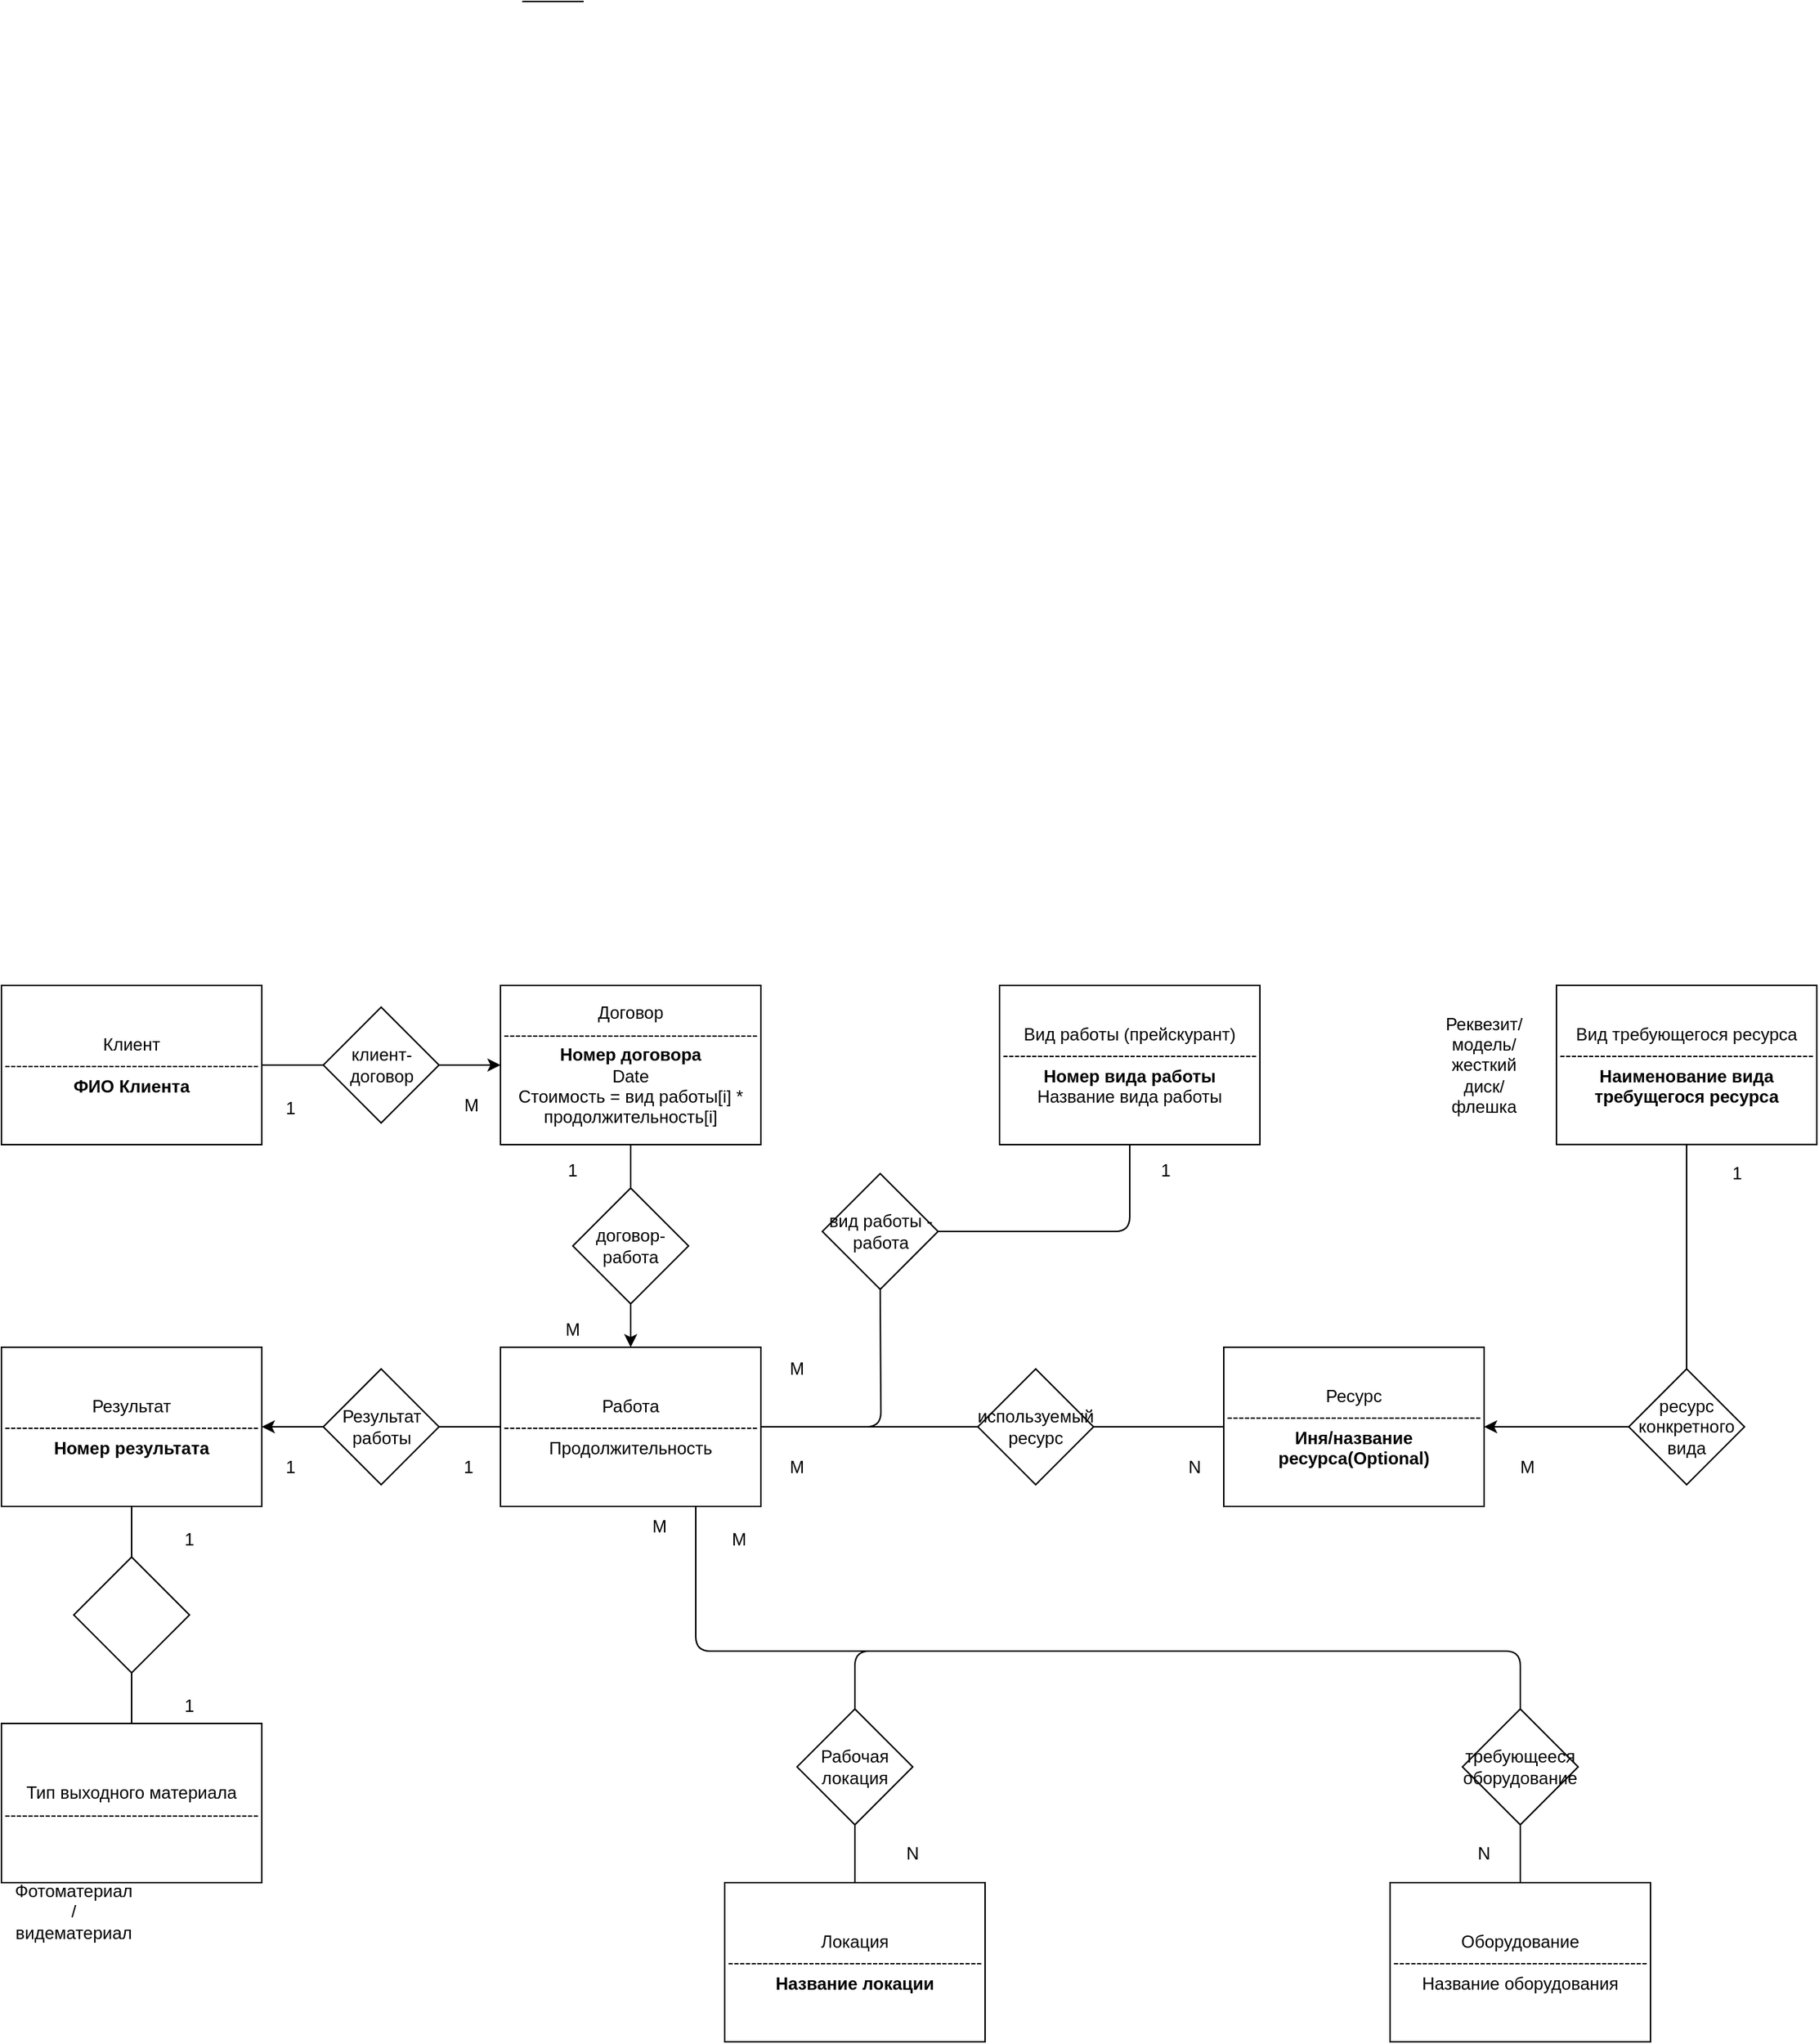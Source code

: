 <mxfile version="12.1.3" type="device" pages="1"><diagram id="CDXKgKr8vPmqdZj74s9o" name="Page-1"><mxGraphModel dx="1685" dy="1867" grid="1" gridSize="10" guides="1" tooltips="1" connect="1" arrows="1" fold="1" page="1" pageScale="1" pageWidth="850" pageHeight="1100" math="0" shadow="0"><root><mxCell id="0"/><mxCell id="1" parent="0"/><mxCell id="aPRDGDDODxM3uocc11BL-3" value="Клиент&lt;br&gt;--------------------------------------------&lt;br&gt;&lt;b&gt;ФИО Клиента&lt;/b&gt;" style="rounded=0;whiteSpace=wrap;html=1;" parent="1" vertex="1"><mxGeometry x="90" y="-90" width="180" height="110" as="geometry"/></mxCell><mxCell id="aPRDGDDODxM3uocc11BL-10" value="Локация&lt;br&gt;--------------------------------------------&lt;br&gt;&lt;b&gt;Название локации&lt;/b&gt;" style="rounded=0;whiteSpace=wrap;html=1;" parent="1" vertex="1"><mxGeometry x="590" y="530" width="180" height="110" as="geometry"/></mxCell><mxCell id="5D3j9vDxhgPOHVyCKGyy-1" value="Вид работы (прейскурант)&lt;br&gt;--------------------------------------------&lt;br&gt;&lt;b&gt;Номер вида работы&lt;/b&gt;&lt;br&gt;Название вида работы" style="rounded=0;whiteSpace=wrap;html=1;" parent="1" vertex="1"><mxGeometry x="780" y="-90" width="180" height="110" as="geometry"/></mxCell><mxCell id="5D3j9vDxhgPOHVyCKGyy-27" value="Договор&lt;br&gt;--------------------------------------------&lt;br&gt;&lt;b&gt;Номер договора&lt;br&gt;&lt;/b&gt;Date&lt;br&gt;Стоимость = вид работы[i] * продолжительность[i]" style="rounded=0;whiteSpace=wrap;html=1;" parent="1" vertex="1"><mxGeometry x="435" y="-90" width="180" height="110" as="geometry"/></mxCell><mxCell id="wRc3oV8PDMqzSo7fxHYp-1" value="" style="edgeStyle=orthogonalEdgeStyle;rounded=0;orthogonalLoop=1;jettySize=auto;html=1;" parent="1" source="5D3j9vDxhgPOHVyCKGyy-28" target="5D3j9vDxhgPOHVyCKGyy-27" edge="1"><mxGeometry relative="1" as="geometry"/></mxCell><mxCell id="5D3j9vDxhgPOHVyCKGyy-28" value="клиент-договор" style="rhombus;whiteSpace=wrap;html=1;" parent="1" vertex="1"><mxGeometry x="312.5" y="-75" width="80" height="80" as="geometry"/></mxCell><mxCell id="5D3j9vDxhgPOHVyCKGyy-30" value="" style="endArrow=none;html=1;exitX=0;exitY=0.5;exitDx=0;exitDy=0;entryX=1;entryY=0.5;entryDx=0;entryDy=0;" parent="1" edge="1"><mxGeometry width="50" height="50" relative="1" as="geometry"><mxPoint x="492.5" y="-770" as="sourcePoint"/><mxPoint x="450" y="-770" as="targetPoint"/></mxGeometry></mxCell><mxCell id="5D3j9vDxhgPOHVyCKGyy-39" value="Работа&lt;br&gt;--------------------------------------------&lt;br&gt;Продолжительность" style="rounded=0;whiteSpace=wrap;html=1;" parent="1" vertex="1"><mxGeometry x="435" y="160" width="180" height="110" as="geometry"/></mxCell><mxCell id="5D3j9vDxhgPOHVyCKGyy-40" value="вид работы - работа" style="rhombus;whiteSpace=wrap;html=1;" parent="1" vertex="1"><mxGeometry x="657.5" y="40" width="80" height="80" as="geometry"/></mxCell><mxCell id="5D3j9vDxhgPOHVyCKGyy-41" value="" style="endArrow=none;html=1;entryX=0.5;entryY=1;entryDx=0;entryDy=0;exitX=1;exitY=0.5;exitDx=0;exitDy=0;" parent="1" source="5D3j9vDxhgPOHVyCKGyy-39" target="5D3j9vDxhgPOHVyCKGyy-40" edge="1"><mxGeometry width="50" height="50" relative="1" as="geometry"><mxPoint x="40" y="580" as="sourcePoint"/><mxPoint x="90" y="530" as="targetPoint"/><Array as="points"><mxPoint x="698" y="215"/></Array></mxGeometry></mxCell><mxCell id="5D3j9vDxhgPOHVyCKGyy-42" value="" style="endArrow=none;html=1;exitX=0.5;exitY=1;exitDx=0;exitDy=0;entryX=1;entryY=0.5;entryDx=0;entryDy=0;" parent="1" source="5D3j9vDxhgPOHVyCKGyy-1" target="5D3j9vDxhgPOHVyCKGyy-40" edge="1"><mxGeometry width="50" height="50" relative="1" as="geometry"><mxPoint x="760" y="-25" as="sourcePoint"/><mxPoint x="815" y="-25" as="targetPoint"/><Array as="points"><mxPoint x="870" y="80"/></Array></mxGeometry></mxCell><mxCell id="5D3j9vDxhgPOHVyCKGyy-47" value="" style="edgeStyle=orthogonalEdgeStyle;rounded=0;orthogonalLoop=1;jettySize=auto;html=1;" parent="1" source="5D3j9vDxhgPOHVyCKGyy-43" target="5D3j9vDxhgPOHVyCKGyy-39" edge="1"><mxGeometry relative="1" as="geometry"/></mxCell><mxCell id="5D3j9vDxhgPOHVyCKGyy-43" value="договор-работа" style="rhombus;whiteSpace=wrap;html=1;" parent="1" vertex="1"><mxGeometry x="485" y="50" width="80" height="80" as="geometry"/></mxCell><mxCell id="5D3j9vDxhgPOHVyCKGyy-44" value="" style="endArrow=none;html=1;exitX=0.5;exitY=1;exitDx=0;exitDy=0;entryX=0.5;entryY=0;entryDx=0;entryDy=0;" parent="1" source="5D3j9vDxhgPOHVyCKGyy-27" target="5D3j9vDxhgPOHVyCKGyy-43" edge="1"><mxGeometry width="50" height="50" relative="1" as="geometry"><mxPoint x="445" y="-25" as="sourcePoint"/><mxPoint x="382.5" y="-25" as="targetPoint"/></mxGeometry></mxCell><mxCell id="5D3j9vDxhgPOHVyCKGyy-52" value="Рабочая локация" style="rhombus;whiteSpace=wrap;html=1;" parent="1" vertex="1"><mxGeometry x="640" y="410" width="80" height="80" as="geometry"/></mxCell><mxCell id="5D3j9vDxhgPOHVyCKGyy-59" value="" style="endArrow=none;html=1;exitX=0.5;exitY=1;exitDx=0;exitDy=0;entryX=0.5;entryY=0;entryDx=0;entryDy=0;" parent="1" source="5D3j9vDxhgPOHVyCKGyy-52" target="aPRDGDDODxM3uocc11BL-10" edge="1"><mxGeometry width="50" height="50" relative="1" as="geometry"><mxPoint x="602.5" y="-15" as="sourcePoint"/><mxPoint x="540" y="-15" as="targetPoint"/></mxGeometry></mxCell><mxCell id="wRc3oV8PDMqzSo7fxHYp-6" value="Оборудование&lt;br&gt;--------------------------------------------&lt;br&gt;Название оборудования" style="rounded=0;whiteSpace=wrap;html=1;" parent="1" vertex="1"><mxGeometry x="1050" y="530" width="180" height="110" as="geometry"/></mxCell><mxCell id="wRc3oV8PDMqzSo7fxHYp-7" value="требующееся оборудование" style="rhombus;whiteSpace=wrap;html=1;" parent="1" vertex="1"><mxGeometry x="1100" y="410" width="80" height="80" as="geometry"/></mxCell><mxCell id="wRc3oV8PDMqzSo7fxHYp-10" value="" style="endArrow=none;html=1;exitX=0.5;exitY=1;exitDx=0;exitDy=0;entryX=0.5;entryY=0;entryDx=0;entryDy=0;" parent="1" source="wRc3oV8PDMqzSo7fxHYp-7" target="wRc3oV8PDMqzSo7fxHYp-6" edge="1"><mxGeometry width="50" height="50" relative="1" as="geometry"><mxPoint x="920" y="500" as="sourcePoint"/><mxPoint x="920" y="540" as="targetPoint"/></mxGeometry></mxCell><mxCell id="wRc3oV8PDMqzSo7fxHYp-17" value="Результат&lt;br&gt;--------------------------------------------&lt;br&gt;&lt;b&gt;Номер результата&lt;/b&gt;" style="rounded=0;whiteSpace=wrap;html=1;" parent="1" vertex="1"><mxGeometry x="90" y="160" width="180" height="110" as="geometry"/></mxCell><mxCell id="wRc3oV8PDMqzSo7fxHYp-19" value="" style="edgeStyle=orthogonalEdgeStyle;rounded=0;orthogonalLoop=1;jettySize=auto;html=1;" parent="1" source="wRc3oV8PDMqzSo7fxHYp-18" target="wRc3oV8PDMqzSo7fxHYp-17" edge="1"><mxGeometry relative="1" as="geometry"/></mxCell><mxCell id="wRc3oV8PDMqzSo7fxHYp-18" value="Результат работы" style="rhombus;whiteSpace=wrap;html=1;" parent="1" vertex="1"><mxGeometry x="312.5" y="175" width="80" height="80" as="geometry"/></mxCell><mxCell id="wRc3oV8PDMqzSo7fxHYp-20" value="" style="endArrow=none;html=1;exitX=1;exitY=0.5;exitDx=0;exitDy=0;entryX=0;entryY=0.5;entryDx=0;entryDy=0;" parent="1" source="wRc3oV8PDMqzSo7fxHYp-18" target="5D3j9vDxhgPOHVyCKGyy-39" edge="1"><mxGeometry width="50" height="50" relative="1" as="geometry"><mxPoint x="322.5" y="-25" as="sourcePoint"/><mxPoint x="280" y="-25" as="targetPoint"/></mxGeometry></mxCell><mxCell id="RIvk5hDkhWSQCTV1kGDk-1" value="Вид требующегося ресурса&lt;br&gt;--------------------------------------------&lt;br&gt;&lt;b&gt;Наименование вида требущегося ресурса&lt;/b&gt;" style="rounded=0;whiteSpace=wrap;html=1;" vertex="1" parent="1"><mxGeometry x="1165" y="-90.1" width="180" height="110" as="geometry"/></mxCell><mxCell id="RIvk5hDkhWSQCTV1kGDk-2" value="Ресурс&lt;br&gt;--------------------------------------------&lt;br&gt;&lt;b&gt;Иня/название ресурса(Optional)&lt;/b&gt;" style="rounded=0;whiteSpace=wrap;html=1;" vertex="1" parent="1"><mxGeometry x="935" y="160" width="180" height="110" as="geometry"/></mxCell><mxCell id="RIvk5hDkhWSQCTV1kGDk-35" value="" style="edgeStyle=orthogonalEdgeStyle;rounded=0;orthogonalLoop=1;jettySize=auto;html=1;" edge="1" parent="1" source="RIvk5hDkhWSQCTV1kGDk-3" target="RIvk5hDkhWSQCTV1kGDk-2"><mxGeometry relative="1" as="geometry"/></mxCell><mxCell id="RIvk5hDkhWSQCTV1kGDk-3" value="ресурс конкретного вида" style="rhombus;whiteSpace=wrap;html=1;" vertex="1" parent="1"><mxGeometry x="1215" y="175" width="80" height="80" as="geometry"/></mxCell><mxCell id="RIvk5hDkhWSQCTV1kGDk-4" value="" style="endArrow=none;html=1;exitX=0.5;exitY=0;exitDx=0;exitDy=0;entryX=0.5;entryY=1;entryDx=0;entryDy=0;" edge="1" parent="1" source="RIvk5hDkhWSQCTV1kGDk-3" target="RIvk5hDkhWSQCTV1kGDk-1"><mxGeometry width="50" height="50" relative="1" as="geometry"><mxPoint x="402.5" y="225" as="sourcePoint"/><mxPoint x="445" y="225" as="targetPoint"/></mxGeometry></mxCell><mxCell id="RIvk5hDkhWSQCTV1kGDk-7" value="используемый ресурс" style="rhombus;whiteSpace=wrap;html=1;" vertex="1" parent="1"><mxGeometry x="765" y="175" width="80" height="80" as="geometry"/></mxCell><mxCell id="RIvk5hDkhWSQCTV1kGDk-8" value="" style="endArrow=none;html=1;exitX=0;exitY=0.5;exitDx=0;exitDy=0;entryX=1;entryY=0.5;entryDx=0;entryDy=0;" edge="1" parent="1" source="RIvk5hDkhWSQCTV1kGDk-2" target="RIvk5hDkhWSQCTV1kGDk-7"><mxGeometry width="50" height="50" relative="1" as="geometry"><mxPoint x="402.5" y="225" as="sourcePoint"/><mxPoint x="445" y="225" as="targetPoint"/><Array as="points"/></mxGeometry></mxCell><mxCell id="RIvk5hDkhWSQCTV1kGDk-9" value="" style="endArrow=none;html=1;exitX=0;exitY=0.5;exitDx=0;exitDy=0;entryX=1;entryY=0.5;entryDx=0;entryDy=0;" edge="1" parent="1" source="RIvk5hDkhWSQCTV1kGDk-7" target="5D3j9vDxhgPOHVyCKGyy-39"><mxGeometry width="50" height="50" relative="1" as="geometry"><mxPoint x="790" y="565" as="sourcePoint"/><mxPoint x="535" y="482.5" as="targetPoint"/><Array as="points"/></mxGeometry></mxCell><mxCell id="RIvk5hDkhWSQCTV1kGDk-10" value="Тип выходного материала&lt;br&gt;--------------------------------------------" style="rounded=0;whiteSpace=wrap;html=1;" vertex="1" parent="1"><mxGeometry x="90" y="420" width="180" height="110" as="geometry"/></mxCell><mxCell id="RIvk5hDkhWSQCTV1kGDk-11" value="" style="rhombus;whiteSpace=wrap;html=1;" vertex="1" parent="1"><mxGeometry x="140" y="305" width="80" height="80" as="geometry"/></mxCell><mxCell id="RIvk5hDkhWSQCTV1kGDk-12" value="" style="endArrow=none;html=1;exitX=0.5;exitY=0;exitDx=0;exitDy=0;entryX=0.5;entryY=1;entryDx=0;entryDy=0;" edge="1" parent="1" source="RIvk5hDkhWSQCTV1kGDk-11" target="wRc3oV8PDMqzSo7fxHYp-17"><mxGeometry width="50" height="50" relative="1" as="geometry"><mxPoint x="402.5" y="225" as="sourcePoint"/><mxPoint x="445" y="225" as="targetPoint"/><Array as="points"><mxPoint x="180" y="290"/></Array></mxGeometry></mxCell><mxCell id="RIvk5hDkhWSQCTV1kGDk-13" value="" style="endArrow=none;html=1;exitX=0.5;exitY=0;exitDx=0;exitDy=0;entryX=0.5;entryY=1;entryDx=0;entryDy=0;" edge="1" parent="1" source="RIvk5hDkhWSQCTV1kGDk-10" target="RIvk5hDkhWSQCTV1kGDk-11"><mxGeometry width="50" height="50" relative="1" as="geometry"><mxPoint x="420" y="360" as="sourcePoint"/><mxPoint x="490" y="280" as="targetPoint"/><Array as="points"/></mxGeometry></mxCell><mxCell id="RIvk5hDkhWSQCTV1kGDk-15" value="Фотоматериал / видематериал" style="text;html=1;strokeColor=none;fillColor=none;align=center;verticalAlign=middle;whiteSpace=wrap;rounded=0;" vertex="1" parent="1"><mxGeometry x="120" y="540" width="40" height="20" as="geometry"/></mxCell><mxCell id="RIvk5hDkhWSQCTV1kGDk-31" value="Реквезит/модель/жесткий диск/флешка" style="text;html=1;strokeColor=none;fillColor=none;align=center;verticalAlign=middle;whiteSpace=wrap;rounded=0;" vertex="1" parent="1"><mxGeometry x="1095" y="-45" width="40" height="20" as="geometry"/></mxCell><mxCell id="RIvk5hDkhWSQCTV1kGDk-36" value="" style="endArrow=none;html=1;exitX=0.5;exitY=0;exitDx=0;exitDy=0;entryX=0.5;entryY=0;entryDx=0;entryDy=0;" edge="1" parent="1" source="wRc3oV8PDMqzSo7fxHYp-7" target="5D3j9vDxhgPOHVyCKGyy-52"><mxGeometry width="50" height="50" relative="1" as="geometry"><mxPoint x="690" y="500" as="sourcePoint"/><mxPoint x="690" y="540" as="targetPoint"/><Array as="points"><mxPoint x="1140" y="370"/><mxPoint x="915" y="370"/><mxPoint x="680" y="370"/></Array></mxGeometry></mxCell><mxCell id="RIvk5hDkhWSQCTV1kGDk-37" value="" style="endArrow=none;html=1;entryX=0.75;entryY=1;entryDx=0;entryDy=0;" edge="1" parent="1" target="5D3j9vDxhgPOHVyCKGyy-39"><mxGeometry width="50" height="50" relative="1" as="geometry"><mxPoint x="900" y="370" as="sourcePoint"/><mxPoint x="610" y="300" as="targetPoint"/><Array as="points"><mxPoint x="570" y="370"/></Array></mxGeometry></mxCell><mxCell id="RIvk5hDkhWSQCTV1kGDk-39" value="1" style="text;html=1;strokeColor=none;fillColor=none;align=center;verticalAlign=middle;whiteSpace=wrap;rounded=0;" vertex="1" parent="1"><mxGeometry x="270" y="-15" width="40" height="20" as="geometry"/></mxCell><mxCell id="RIvk5hDkhWSQCTV1kGDk-43" value="" style="endArrow=none;html=1;exitX=0;exitY=0.5;exitDx=0;exitDy=0;entryX=1;entryY=0.5;entryDx=0;entryDy=0;" edge="1" parent="1" source="5D3j9vDxhgPOHVyCKGyy-28" target="aPRDGDDODxM3uocc11BL-3"><mxGeometry width="50" height="50" relative="1" as="geometry"><mxPoint x="190" y="315" as="sourcePoint"/><mxPoint x="190" y="280" as="targetPoint"/><Array as="points"/></mxGeometry></mxCell><mxCell id="RIvk5hDkhWSQCTV1kGDk-45" value="M" style="text;html=1;strokeColor=none;fillColor=none;align=center;verticalAlign=middle;whiteSpace=wrap;rounded=0;" vertex="1" parent="1"><mxGeometry x="395" y="-20" width="40" height="25" as="geometry"/></mxCell><mxCell id="RIvk5hDkhWSQCTV1kGDk-46" value="M" style="text;html=1;strokeColor=none;fillColor=none;align=center;verticalAlign=middle;whiteSpace=wrap;rounded=0;" vertex="1" parent="1"><mxGeometry x="465" y="135" width="40" height="25" as="geometry"/></mxCell><mxCell id="RIvk5hDkhWSQCTV1kGDk-47" value="1" style="text;html=1;strokeColor=none;fillColor=none;align=center;verticalAlign=middle;whiteSpace=wrap;rounded=0;" vertex="1" parent="1"><mxGeometry x="465" y="25" width="40" height="25" as="geometry"/></mxCell><mxCell id="RIvk5hDkhWSQCTV1kGDk-48" value="1" style="text;html=1;strokeColor=none;fillColor=none;align=center;verticalAlign=middle;whiteSpace=wrap;rounded=0;" vertex="1" parent="1"><mxGeometry x="270" y="230" width="40" height="25" as="geometry"/></mxCell><mxCell id="RIvk5hDkhWSQCTV1kGDk-49" value="1" style="text;html=1;strokeColor=none;fillColor=none;align=center;verticalAlign=middle;whiteSpace=wrap;rounded=0;" vertex="1" parent="1"><mxGeometry x="392.5" y="230" width="40" height="25" as="geometry"/></mxCell><mxCell id="RIvk5hDkhWSQCTV1kGDk-50" value="1" style="text;html=1;strokeColor=none;fillColor=none;align=center;verticalAlign=middle;whiteSpace=wrap;rounded=0;" vertex="1" parent="1"><mxGeometry x="200" y="280" width="40" height="25" as="geometry"/></mxCell><mxCell id="RIvk5hDkhWSQCTV1kGDk-51" value="1" style="text;html=1;strokeColor=none;fillColor=none;align=center;verticalAlign=middle;whiteSpace=wrap;rounded=0;" vertex="1" parent="1"><mxGeometry x="200" y="395" width="40" height="25" as="geometry"/></mxCell><mxCell id="RIvk5hDkhWSQCTV1kGDk-54" value="M" style="text;html=1;strokeColor=none;fillColor=none;align=center;verticalAlign=middle;whiteSpace=wrap;rounded=0;" vertex="1" parent="1"><mxGeometry x="525" y="271.5" width="40" height="25" as="geometry"/></mxCell><mxCell id="RIvk5hDkhWSQCTV1kGDk-55" value="M" style="text;html=1;strokeColor=none;fillColor=none;align=center;verticalAlign=middle;whiteSpace=wrap;rounded=0;" vertex="1" parent="1"><mxGeometry x="620" y="230" width="40" height="25" as="geometry"/></mxCell><mxCell id="RIvk5hDkhWSQCTV1kGDk-56" value="M" style="text;html=1;strokeColor=none;fillColor=none;align=center;verticalAlign=middle;whiteSpace=wrap;rounded=0;" vertex="1" parent="1"><mxGeometry x="620" y="162.5" width="40" height="25" as="geometry"/></mxCell><mxCell id="RIvk5hDkhWSQCTV1kGDk-57" value="N" style="text;html=1;strokeColor=none;fillColor=none;align=center;verticalAlign=middle;whiteSpace=wrap;rounded=0;" vertex="1" parent="1"><mxGeometry x="700" y="497.5" width="40" height="25" as="geometry"/></mxCell><mxCell id="RIvk5hDkhWSQCTV1kGDk-58" value="N" style="text;html=1;strokeColor=none;fillColor=none;align=center;verticalAlign=middle;whiteSpace=wrap;rounded=0;" vertex="1" parent="1"><mxGeometry x="1095" y="497.5" width="40" height="25" as="geometry"/></mxCell><mxCell id="RIvk5hDkhWSQCTV1kGDk-59" value="M" style="text;html=1;strokeColor=none;fillColor=none;align=center;verticalAlign=middle;whiteSpace=wrap;rounded=0;" vertex="1" parent="1"><mxGeometry x="580" y="280" width="40" height="25" as="geometry"/></mxCell><mxCell id="RIvk5hDkhWSQCTV1kGDk-60" value="M" style="text;html=1;strokeColor=none;fillColor=none;align=center;verticalAlign=middle;whiteSpace=wrap;rounded=0;" vertex="1" parent="1"><mxGeometry x="1125" y="230" width="40" height="25" as="geometry"/></mxCell><mxCell id="RIvk5hDkhWSQCTV1kGDk-61" value="1" style="text;html=1;strokeColor=none;fillColor=none;align=center;verticalAlign=middle;whiteSpace=wrap;rounded=0;" vertex="1" parent="1"><mxGeometry x="1270" y="27.5" width="40" height="25" as="geometry"/></mxCell><mxCell id="RIvk5hDkhWSQCTV1kGDk-62" value="N" style="text;html=1;strokeColor=none;fillColor=none;align=center;verticalAlign=middle;whiteSpace=wrap;rounded=0;" vertex="1" parent="1"><mxGeometry x="895" y="230" width="40" height="25" as="geometry"/></mxCell><mxCell id="RIvk5hDkhWSQCTV1kGDk-63" value="1" style="text;html=1;strokeColor=none;fillColor=none;align=center;verticalAlign=middle;whiteSpace=wrap;rounded=0;" vertex="1" parent="1"><mxGeometry x="875" y="25" width="40" height="25" as="geometry"/></mxCell></root></mxGraphModel></diagram></mxfile>
